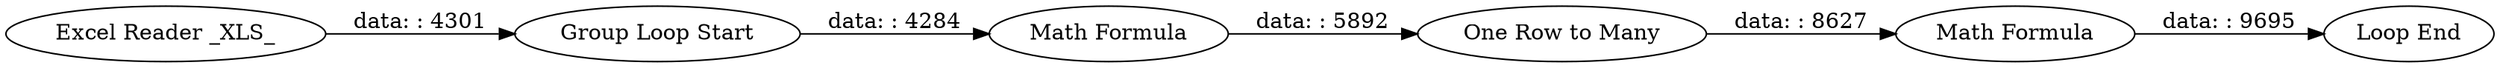 digraph {
	"8510042459773732872_36" [label="Loop End"]
	"8510042459773732872_32" [label="One Row to Many"]
	"8510042459773732872_35" [label="Group Loop Start"]
	"8510042459773732872_34" [label="Math Formula"]
	"8510042459773732872_33" [label="Math Formula"]
	"8510042459773732872_31" [label="Excel Reader _XLS_"]
	"8510042459773732872_32" -> "8510042459773732872_34" [label="data: : 8627"]
	"8510042459773732872_33" -> "8510042459773732872_32" [label="data: : 5892"]
	"8510042459773732872_34" -> "8510042459773732872_36" [label="data: : 9695"]
	"8510042459773732872_31" -> "8510042459773732872_35" [label="data: : 4301"]
	"8510042459773732872_35" -> "8510042459773732872_33" [label="data: : 4284"]
	rankdir=LR
}
